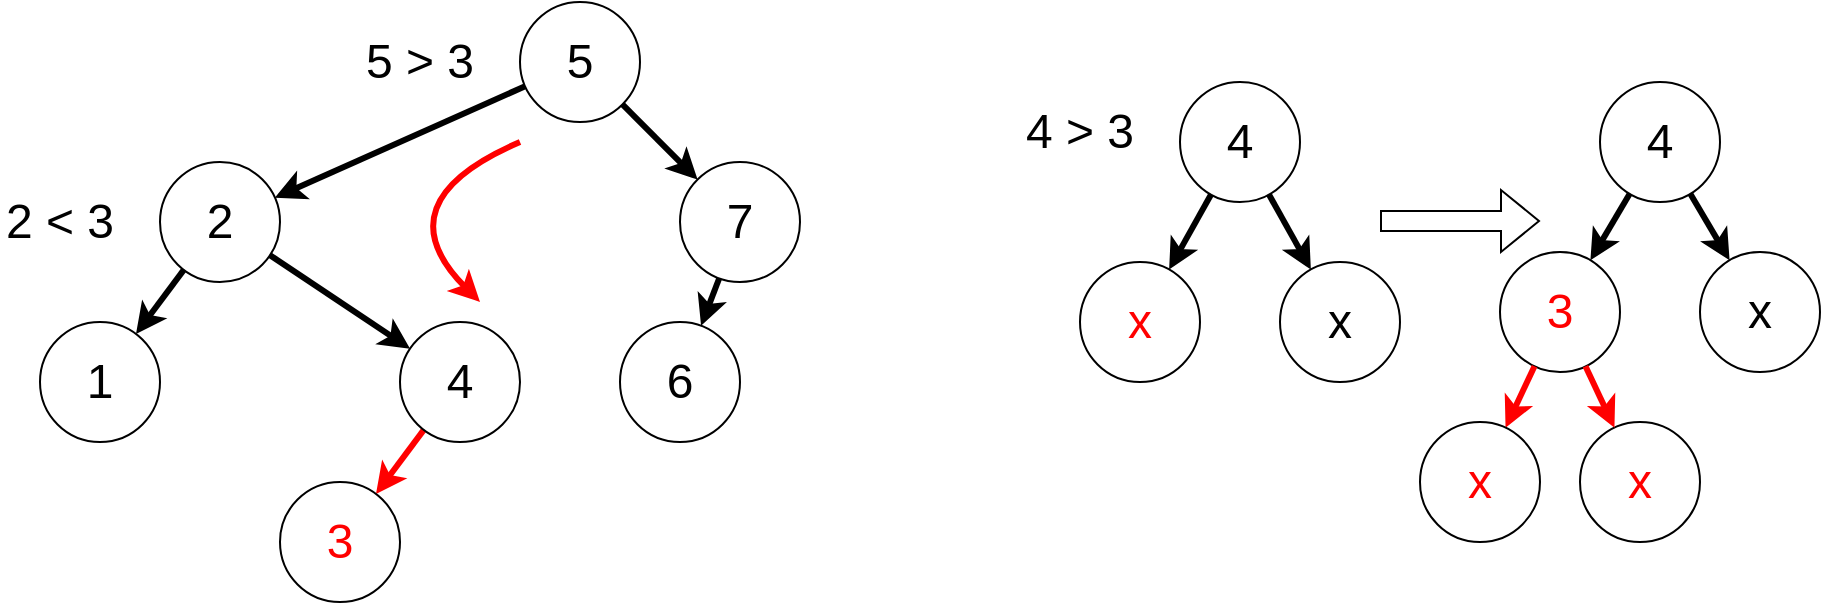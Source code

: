 <mxfile version="22.1.2" type="device">
  <diagram name="第 1 页" id="uKlGg8P8eyeJLwApAIIl">
    <mxGraphModel dx="1853" dy="658" grid="1" gridSize="10" guides="1" tooltips="1" connect="1" arrows="1" fold="1" page="1" pageScale="1" pageWidth="827" pageHeight="1169" math="0" shadow="0">
      <root>
        <mxCell id="0" />
        <mxCell id="1" parent="0" />
        <mxCell id="UEzdhy79cI3JfbTJyNad-9" style="rounded=0;orthogonalLoop=1;jettySize=auto;html=1;strokeWidth=3;fontSize=24;" parent="1" source="UEzdhy79cI3JfbTJyNad-1" target="UEzdhy79cI3JfbTJyNad-2" edge="1">
          <mxGeometry relative="1" as="geometry" />
        </mxCell>
        <mxCell id="UEzdhy79cI3JfbTJyNad-10" style="rounded=0;orthogonalLoop=1;jettySize=auto;html=1;strokeWidth=3;fontSize=24;" parent="1" source="UEzdhy79cI3JfbTJyNad-1" target="UEzdhy79cI3JfbTJyNad-6" edge="1">
          <mxGeometry relative="1" as="geometry" />
        </mxCell>
        <mxCell id="UEzdhy79cI3JfbTJyNad-1" value="5" style="ellipse;whiteSpace=wrap;html=1;aspect=fixed;fontSize=24;" parent="1" vertex="1">
          <mxGeometry x="80" width="60" height="60" as="geometry" />
        </mxCell>
        <mxCell id="UEzdhy79cI3JfbTJyNad-7" style="rounded=0;orthogonalLoop=1;jettySize=auto;html=1;strokeWidth=3;fontSize=24;" parent="1" source="UEzdhy79cI3JfbTJyNad-2" target="UEzdhy79cI3JfbTJyNad-3" edge="1">
          <mxGeometry relative="1" as="geometry" />
        </mxCell>
        <mxCell id="UEzdhy79cI3JfbTJyNad-8" style="rounded=0;orthogonalLoop=1;jettySize=auto;html=1;strokeWidth=3;fontSize=24;" parent="1" source="UEzdhy79cI3JfbTJyNad-2" target="UEzdhy79cI3JfbTJyNad-4" edge="1">
          <mxGeometry relative="1" as="geometry" />
        </mxCell>
        <mxCell id="UEzdhy79cI3JfbTJyNad-2" value="2" style="ellipse;whiteSpace=wrap;html=1;aspect=fixed;fontSize=24;" parent="1" vertex="1">
          <mxGeometry x="-100" y="80" width="60" height="60" as="geometry" />
        </mxCell>
        <mxCell id="UEzdhy79cI3JfbTJyNad-3" value="1" style="ellipse;whiteSpace=wrap;html=1;aspect=fixed;fontSize=24;" parent="1" vertex="1">
          <mxGeometry x="-160" y="160" width="60" height="60" as="geometry" />
        </mxCell>
        <mxCell id="6PqzBiFGWo0K5L1rPENs-2" style="rounded=0;orthogonalLoop=1;jettySize=auto;html=1;strokeColor=#FF0000;strokeWidth=3;" parent="1" source="UEzdhy79cI3JfbTJyNad-4" target="6PqzBiFGWo0K5L1rPENs-1" edge="1">
          <mxGeometry relative="1" as="geometry" />
        </mxCell>
        <mxCell id="UEzdhy79cI3JfbTJyNad-4" value="4" style="ellipse;whiteSpace=wrap;html=1;aspect=fixed;fontSize=24;" parent="1" vertex="1">
          <mxGeometry x="20" y="160" width="60" height="60" as="geometry" />
        </mxCell>
        <mxCell id="UEzdhy79cI3JfbTJyNad-5" value="6" style="ellipse;whiteSpace=wrap;html=1;aspect=fixed;fontSize=24;" parent="1" vertex="1">
          <mxGeometry x="130" y="160" width="60" height="60" as="geometry" />
        </mxCell>
        <mxCell id="UEzdhy79cI3JfbTJyNad-11" style="rounded=0;orthogonalLoop=1;jettySize=auto;html=1;strokeWidth=3;fontSize=24;" parent="1" source="UEzdhy79cI3JfbTJyNad-6" target="UEzdhy79cI3JfbTJyNad-5" edge="1">
          <mxGeometry relative="1" as="geometry" />
        </mxCell>
        <mxCell id="UEzdhy79cI3JfbTJyNad-6" value="7" style="ellipse;whiteSpace=wrap;html=1;aspect=fixed;fontSize=24;" parent="1" vertex="1">
          <mxGeometry x="160" y="80" width="60" height="60" as="geometry" />
        </mxCell>
        <mxCell id="6PqzBiFGWo0K5L1rPENs-1" value="3" style="ellipse;whiteSpace=wrap;html=1;aspect=fixed;fontSize=24;fontColor=#FF0000;" parent="1" vertex="1">
          <mxGeometry x="-40" y="240" width="60" height="60" as="geometry" />
        </mxCell>
        <mxCell id="6PqzBiFGWo0K5L1rPENs-3" value="" style="curved=1;endArrow=classic;html=1;rounded=0;strokeColor=#FF0000;strokeWidth=3;" parent="1" edge="1">
          <mxGeometry width="50" height="50" relative="1" as="geometry">
            <mxPoint x="80" y="70" as="sourcePoint" />
            <mxPoint x="60" y="150" as="targetPoint" />
            <Array as="points">
              <mxPoint x="10" y="100" />
            </Array>
          </mxGeometry>
        </mxCell>
        <mxCell id="6PqzBiFGWo0K5L1rPENs-4" style="rounded=0;orthogonalLoop=1;jettySize=auto;html=1;strokeColor=#000000;strokeWidth=3;" parent="1" source="6PqzBiFGWo0K5L1rPENs-5" target="6PqzBiFGWo0K5L1rPENs-6" edge="1">
          <mxGeometry relative="1" as="geometry" />
        </mxCell>
        <mxCell id="6PqzBiFGWo0K5L1rPENs-5" value="4" style="ellipse;whiteSpace=wrap;html=1;aspect=fixed;fontSize=24;" parent="1" vertex="1">
          <mxGeometry x="410" y="40" width="60" height="60" as="geometry" />
        </mxCell>
        <mxCell id="6PqzBiFGWo0K5L1rPENs-6" value="&lt;font&gt;x&lt;/font&gt;" style="ellipse;whiteSpace=wrap;html=1;aspect=fixed;fontSize=24;fontColor=#FF0000;" parent="1" vertex="1">
          <mxGeometry x="360" y="130" width="60" height="60" as="geometry" />
        </mxCell>
        <mxCell id="6PqzBiFGWo0K5L1rPENs-7" value="&lt;font color=&quot;#000000&quot;&gt;x&lt;/font&gt;" style="ellipse;whiteSpace=wrap;html=1;aspect=fixed;fontSize=24;fontColor=#FF0000;" parent="1" vertex="1">
          <mxGeometry x="460" y="130" width="60" height="60" as="geometry" />
        </mxCell>
        <mxCell id="6PqzBiFGWo0K5L1rPENs-8" style="rounded=0;orthogonalLoop=1;jettySize=auto;html=1;strokeColor=#000000;strokeWidth=3;" parent="1" source="6PqzBiFGWo0K5L1rPENs-5" target="6PqzBiFGWo0K5L1rPENs-7" edge="1">
          <mxGeometry relative="1" as="geometry">
            <mxPoint x="435" y="106" as="sourcePoint" />
            <mxPoint x="405" y="154" as="targetPoint" />
          </mxGeometry>
        </mxCell>
        <mxCell id="6PqzBiFGWo0K5L1rPENs-9" style="rounded=0;orthogonalLoop=1;jettySize=auto;html=1;strokeColor=#000000;strokeWidth=3;" parent="1" source="6PqzBiFGWo0K5L1rPENs-10" target="6PqzBiFGWo0K5L1rPENs-11" edge="1">
          <mxGeometry relative="1" as="geometry" />
        </mxCell>
        <mxCell id="6PqzBiFGWo0K5L1rPENs-10" value="4" style="ellipse;whiteSpace=wrap;html=1;aspect=fixed;fontSize=24;" parent="1" vertex="1">
          <mxGeometry x="620" y="40" width="60" height="60" as="geometry" />
        </mxCell>
        <mxCell id="6PqzBiFGWo0K5L1rPENs-11" value="&lt;font&gt;3&lt;/font&gt;" style="ellipse;whiteSpace=wrap;html=1;aspect=fixed;fontSize=24;fontColor=#FF0000;" parent="1" vertex="1">
          <mxGeometry x="570" y="125" width="60" height="60" as="geometry" />
        </mxCell>
        <mxCell id="6PqzBiFGWo0K5L1rPENs-12" value="&lt;font color=&quot;#000000&quot;&gt;x&lt;/font&gt;" style="ellipse;whiteSpace=wrap;html=1;aspect=fixed;fontSize=24;fontColor=#FF0000;" parent="1" vertex="1">
          <mxGeometry x="670" y="125" width="60" height="60" as="geometry" />
        </mxCell>
        <mxCell id="6PqzBiFGWo0K5L1rPENs-13" style="rounded=0;orthogonalLoop=1;jettySize=auto;html=1;strokeColor=#000000;strokeWidth=3;" parent="1" source="6PqzBiFGWo0K5L1rPENs-10" target="6PqzBiFGWo0K5L1rPENs-12" edge="1">
          <mxGeometry relative="1" as="geometry">
            <mxPoint x="645" y="106" as="sourcePoint" />
            <mxPoint x="615" y="154" as="targetPoint" />
          </mxGeometry>
        </mxCell>
        <mxCell id="6PqzBiFGWo0K5L1rPENs-14" value="" style="shape=flexArrow;endArrow=classic;html=1;rounded=0;" parent="1" edge="1">
          <mxGeometry width="50" height="50" relative="1" as="geometry">
            <mxPoint x="510" y="109.5" as="sourcePoint" />
            <mxPoint x="590" y="109.5" as="targetPoint" />
          </mxGeometry>
        </mxCell>
        <mxCell id="6PqzBiFGWo0K5L1rPENs-15" value="5 &amp;gt; 3" style="text;html=1;strokeColor=none;fillColor=none;align=center;verticalAlign=middle;whiteSpace=wrap;rounded=0;fontSize=24;" parent="1" vertex="1">
          <mxGeometry y="15" width="60" height="30" as="geometry" />
        </mxCell>
        <mxCell id="6PqzBiFGWo0K5L1rPENs-16" value="2 &amp;lt; 3" style="text;html=1;strokeColor=none;fillColor=none;align=center;verticalAlign=middle;whiteSpace=wrap;rounded=0;fontSize=24;" parent="1" vertex="1">
          <mxGeometry x="-180" y="95" width="60" height="30" as="geometry" />
        </mxCell>
        <mxCell id="6PqzBiFGWo0K5L1rPENs-17" value="4 &amp;gt; 3" style="text;html=1;strokeColor=none;fillColor=none;align=center;verticalAlign=middle;whiteSpace=wrap;rounded=0;fontSize=24;" parent="1" vertex="1">
          <mxGeometry x="330" y="50" width="60" height="30" as="geometry" />
        </mxCell>
        <mxCell id="6PqzBiFGWo0K5L1rPENs-18" style="rounded=0;orthogonalLoop=1;jettySize=auto;html=1;strokeColor=#FF0000;strokeWidth=3;fontColor=#FF0000;" parent="1" source="6PqzBiFGWo0K5L1rPENs-11" target="6PqzBiFGWo0K5L1rPENs-19" edge="1">
          <mxGeometry relative="1" as="geometry">
            <mxPoint x="575" y="200" as="sourcePoint" />
          </mxGeometry>
        </mxCell>
        <mxCell id="6PqzBiFGWo0K5L1rPENs-19" value="&lt;font&gt;x&lt;/font&gt;" style="ellipse;whiteSpace=wrap;html=1;aspect=fixed;fontSize=24;fontColor=#FF0000;" parent="1" vertex="1">
          <mxGeometry x="530" y="210" width="60" height="60" as="geometry" />
        </mxCell>
        <mxCell id="6PqzBiFGWo0K5L1rPENs-20" value="&lt;font&gt;x&lt;/font&gt;" style="ellipse;whiteSpace=wrap;html=1;aspect=fixed;fontSize=24;fontColor=#FF0000;" parent="1" vertex="1">
          <mxGeometry x="610" y="210" width="60" height="60" as="geometry" />
        </mxCell>
        <mxCell id="6PqzBiFGWo0K5L1rPENs-21" style="rounded=0;orthogonalLoop=1;jettySize=auto;html=1;strokeColor=#FF0000;strokeWidth=3;fontColor=#FF0000;" parent="1" source="6PqzBiFGWo0K5L1rPENs-11" target="6PqzBiFGWo0K5L1rPENs-20" edge="1">
          <mxGeometry relative="1" as="geometry">
            <mxPoint x="605" y="200" as="sourcePoint" />
            <mxPoint x="555" y="258" as="targetPoint" />
          </mxGeometry>
        </mxCell>
      </root>
    </mxGraphModel>
  </diagram>
</mxfile>
